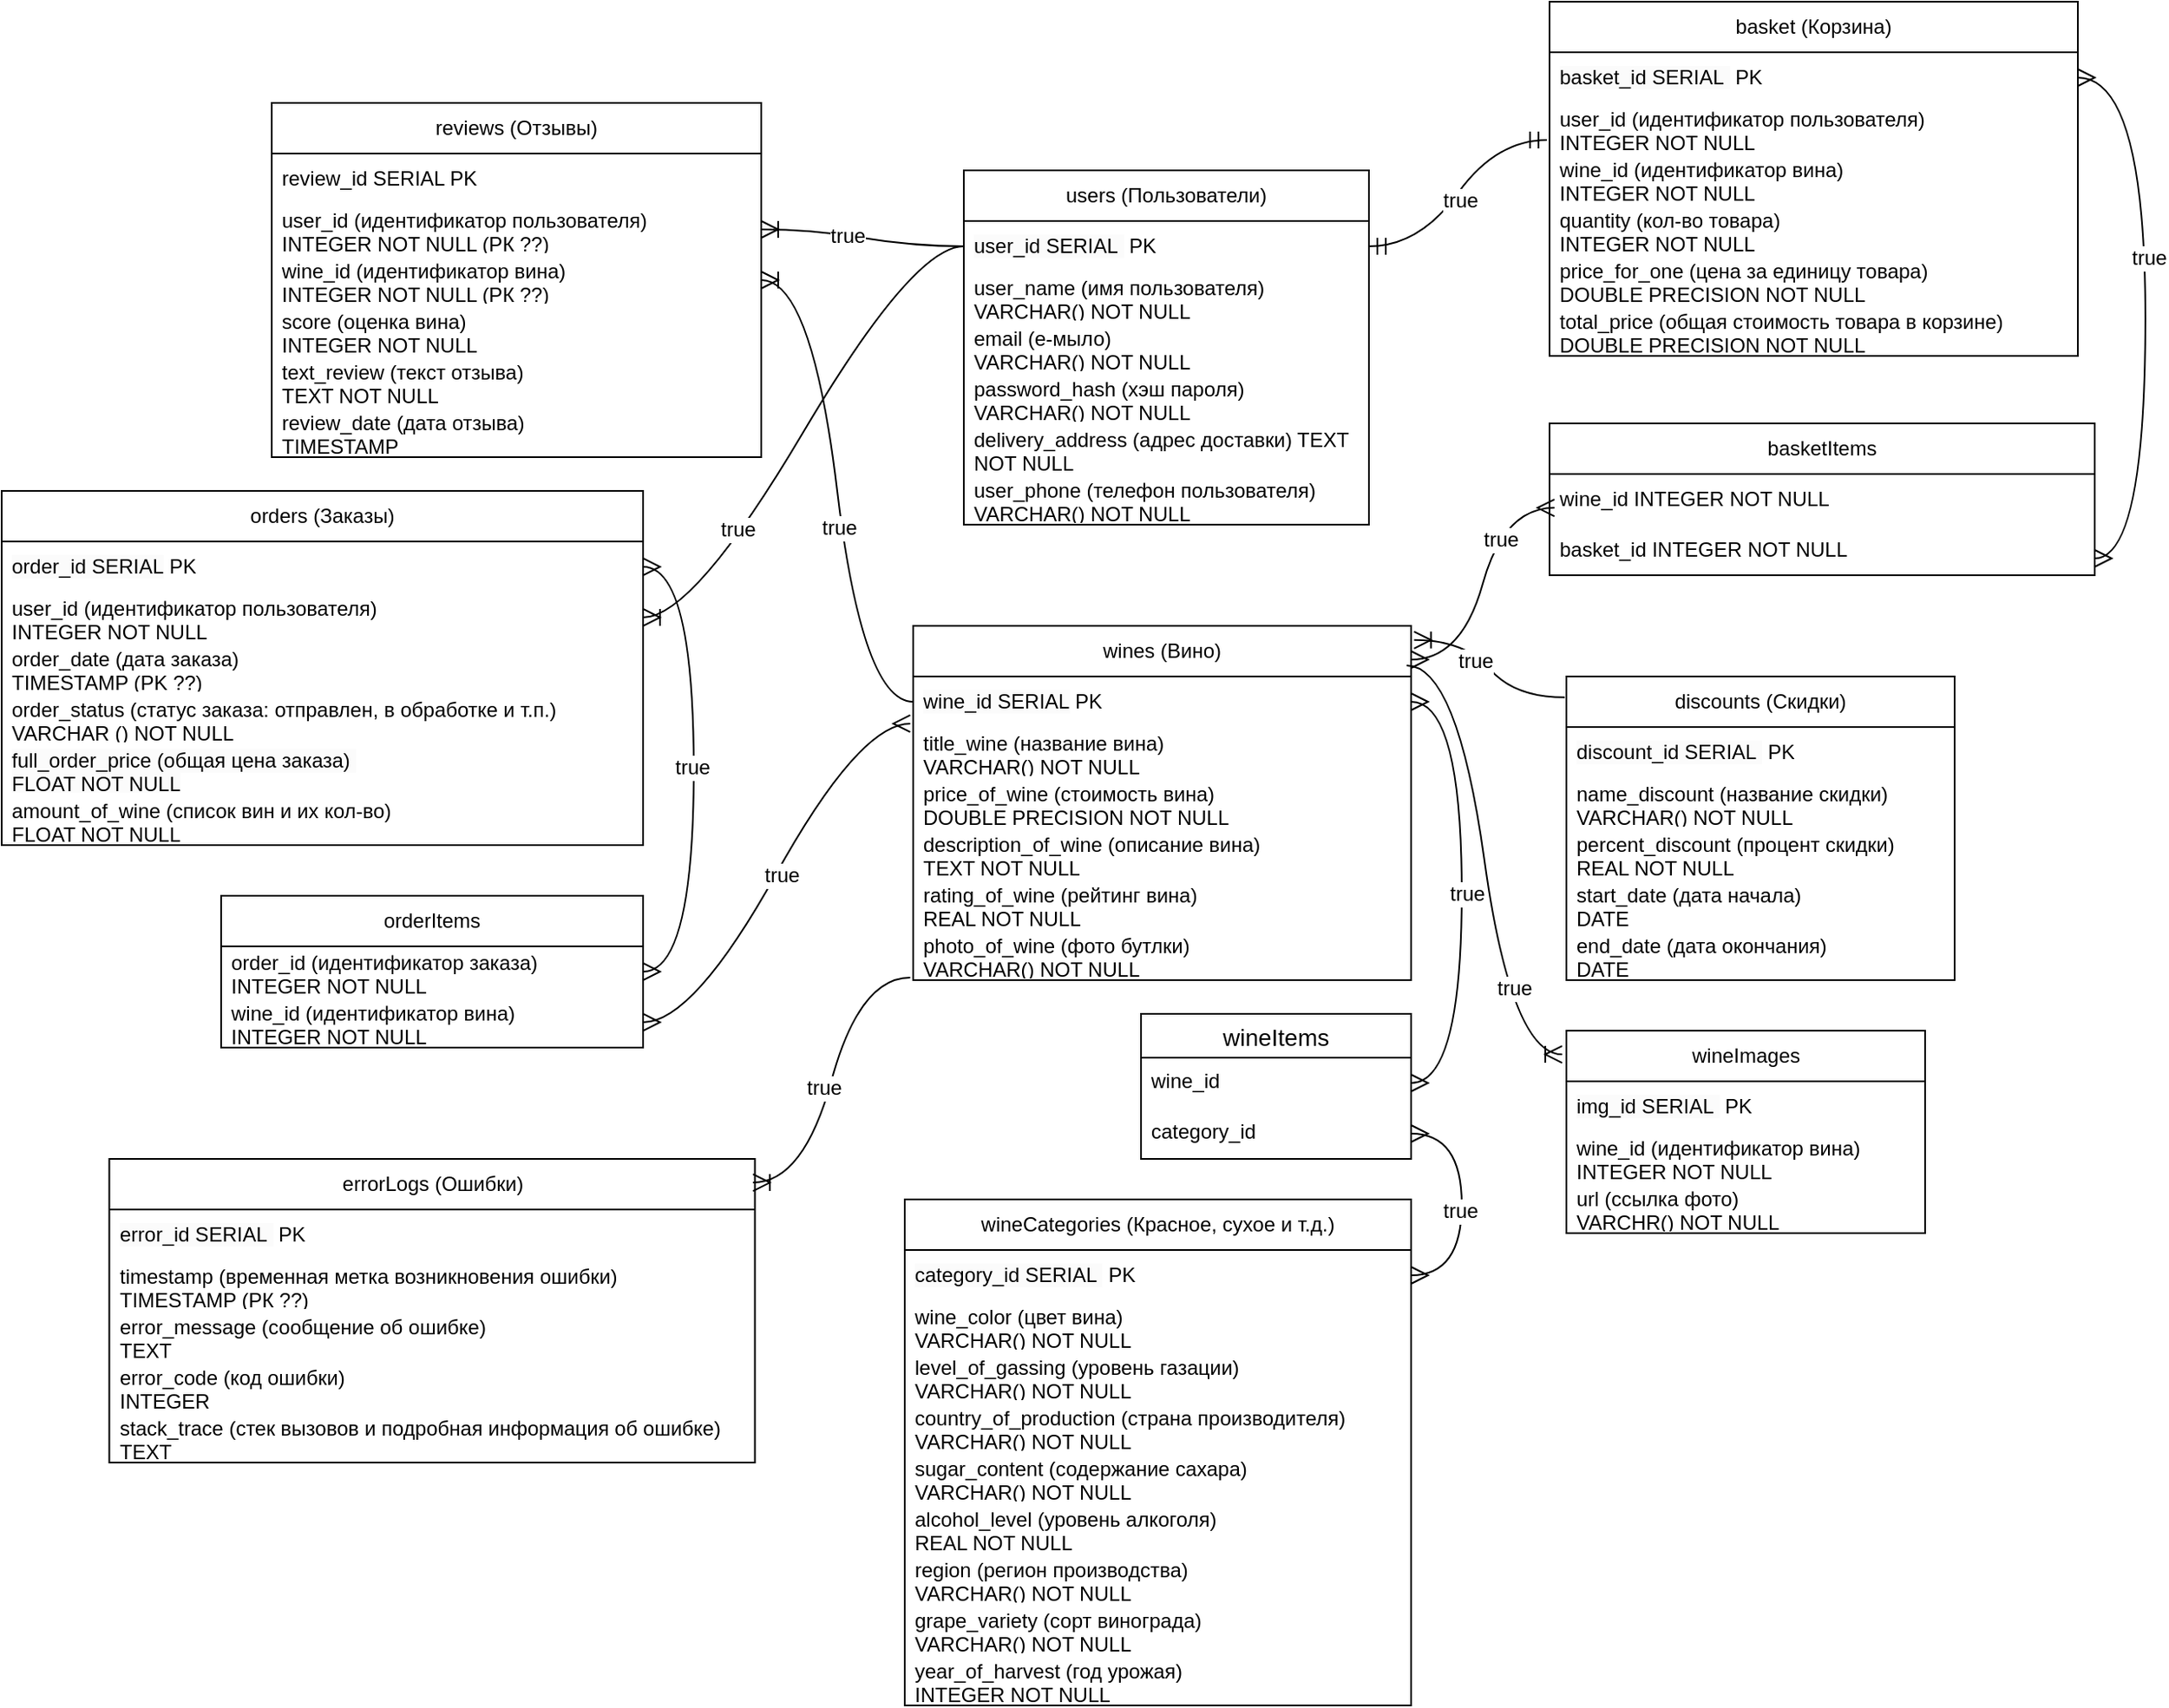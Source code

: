 <mxfile version="24.0.1" type="device">
  <diagram name="Страница — 1" id="lXitKjhbQKxSVNg4Td3a">
    <mxGraphModel dx="1781" dy="1829" grid="1" gridSize="10" guides="1" tooltips="1" connect="1" arrows="1" fold="1" page="1" pageScale="1" pageWidth="827" pageHeight="1169" math="0" shadow="0">
      <root>
        <mxCell id="0" />
        <mxCell id="1" parent="0" />
        <mxCell id="a0niVXII9TF6bNpHhuru-1" value="users (Пользователи)" style="swimlane;fontStyle=0;childLayout=stackLayout;horizontal=1;startSize=30;horizontalStack=0;resizeParent=1;resizeParentMax=0;resizeLast=0;collapsible=1;marginBottom=0;whiteSpace=wrap;html=1;" parent="1" vertex="1">
          <mxGeometry x="470" y="20" width="240" height="210" as="geometry" />
        </mxCell>
        <mxCell id="a0niVXII9TF6bNpHhuru-2" value="&lt;span style=&quot;color: rgb(0, 0, 0); font-family: Helvetica; font-size: 12px; font-style: normal; font-variant-ligatures: normal; font-variant-caps: normal; font-weight: 400; letter-spacing: normal; orphans: 2; text-align: left; text-indent: 0px; text-transform: none; widows: 2; word-spacing: 0px; -webkit-text-stroke-width: 0px; white-space: normal; background-color: rgb(251, 251, 251); text-decoration-thickness: initial; text-decoration-style: initial; text-decoration-color: initial; display: inline !important; float: none;&quot;&gt;user_id SERIAL&amp;nbsp;&lt;/span&gt;&amp;nbsp;PK" style="text;strokeColor=none;fillColor=none;align=left;verticalAlign=middle;spacingLeft=4;spacingRight=4;overflow=hidden;points=[[0,0.5],[1,0.5]];portConstraint=eastwest;rotatable=0;whiteSpace=wrap;html=1;" parent="a0niVXII9TF6bNpHhuru-1" vertex="1">
          <mxGeometry y="30" width="240" height="30" as="geometry" />
        </mxCell>
        <mxCell id="a0niVXII9TF6bNpHhuru-3" value="user_name (имя пользователя)&amp;nbsp; VARCHAR() NOT NULL" style="text;strokeColor=none;fillColor=none;align=left;verticalAlign=middle;spacingLeft=4;spacingRight=4;overflow=hidden;points=[[0,0.5],[1,0.5]];portConstraint=eastwest;rotatable=0;whiteSpace=wrap;html=1;" parent="a0niVXII9TF6bNpHhuru-1" vertex="1">
          <mxGeometry y="60" width="240" height="30" as="geometry" />
        </mxCell>
        <mxCell id="a0niVXII9TF6bNpHhuru-4" value="email (е-мыло)&amp;nbsp; &amp;nbsp; &amp;nbsp; &amp;nbsp; &amp;nbsp; &amp;nbsp; &amp;nbsp; &amp;nbsp; &amp;nbsp; &amp;nbsp; &amp;nbsp; &amp;nbsp; &amp;nbsp; &amp;nbsp; &amp;nbsp; &amp;nbsp; VARCHAR() NOT NULL" style="text;strokeColor=none;fillColor=none;align=left;verticalAlign=middle;spacingLeft=4;spacingRight=4;overflow=hidden;points=[[0,0.5],[1,0.5]];portConstraint=eastwest;rotatable=0;whiteSpace=wrap;html=1;" parent="a0niVXII9TF6bNpHhuru-1" vertex="1">
          <mxGeometry y="90" width="240" height="30" as="geometry" />
        </mxCell>
        <mxCell id="a0niVXII9TF6bNpHhuru-36" value="password_hash (хэш пароля)&amp;nbsp; &amp;nbsp; &amp;nbsp; VARCHAR() NOT NULL" style="text;strokeColor=none;fillColor=none;align=left;verticalAlign=middle;spacingLeft=4;spacingRight=4;overflow=hidden;points=[[0,0.5],[1,0.5]];portConstraint=eastwest;rotatable=0;whiteSpace=wrap;html=1;" parent="a0niVXII9TF6bNpHhuru-1" vertex="1">
          <mxGeometry y="120" width="240" height="30" as="geometry" />
        </mxCell>
        <mxCell id="a0niVXII9TF6bNpHhuru-35" value="delivery_address (адрес доставки) TEXT NOT NULL" style="text;strokeColor=none;fillColor=none;align=left;verticalAlign=middle;spacingLeft=4;spacingRight=4;overflow=hidden;points=[[0,0.5],[1,0.5]];portConstraint=eastwest;rotatable=0;whiteSpace=wrap;html=1;" parent="a0niVXII9TF6bNpHhuru-1" vertex="1">
          <mxGeometry y="150" width="240" height="30" as="geometry" />
        </mxCell>
        <mxCell id="a0niVXII9TF6bNpHhuru-39" value="user_phone (телефон пользователя)&amp;nbsp; VARCHAR() NOT NULL" style="text;strokeColor=none;fillColor=none;align=left;verticalAlign=middle;spacingLeft=4;spacingRight=4;overflow=hidden;points=[[0,0.5],[1,0.5]];portConstraint=eastwest;rotatable=0;whiteSpace=wrap;html=1;" parent="a0niVXII9TF6bNpHhuru-1" vertex="1">
          <mxGeometry y="180" width="240" height="30" as="geometry" />
        </mxCell>
        <mxCell id="a0niVXII9TF6bNpHhuru-5" value="reviews (Отзывы)" style="swimlane;fontStyle=0;childLayout=stackLayout;horizontal=1;startSize=30;horizontalStack=0;resizeParent=1;resizeParentMax=0;resizeLast=0;collapsible=1;marginBottom=0;whiteSpace=wrap;html=1;" parent="1" vertex="1">
          <mxGeometry x="60" y="-20" width="290" height="210" as="geometry" />
        </mxCell>
        <mxCell id="a0niVXII9TF6bNpHhuru-6" value="review_id SERIAL PK" style="text;strokeColor=none;fillColor=none;align=left;verticalAlign=middle;spacingLeft=4;spacingRight=4;overflow=hidden;points=[[0,0.5],[1,0.5]];portConstraint=eastwest;rotatable=0;whiteSpace=wrap;html=1;" parent="a0niVXII9TF6bNpHhuru-5" vertex="1">
          <mxGeometry y="30" width="290" height="30" as="geometry" />
        </mxCell>
        <mxCell id="a0niVXII9TF6bNpHhuru-7" value="user_id (идентификатор пользователя)&lt;div&gt;INTEGER NOT NULL (РК ??)&lt;/div&gt;" style="text;strokeColor=none;fillColor=none;align=left;verticalAlign=middle;spacingLeft=4;spacingRight=4;overflow=hidden;points=[[0,0.5],[1,0.5]];portConstraint=eastwest;rotatable=0;whiteSpace=wrap;html=1;" parent="a0niVXII9TF6bNpHhuru-5" vertex="1">
          <mxGeometry y="60" width="290" height="30" as="geometry" />
        </mxCell>
        <mxCell id="a0niVXII9TF6bNpHhuru-8" value="wine_id (идентификатор вина)&lt;div&gt;INTEGER NOT NULL (РК ??)&lt;/div&gt;" style="text;strokeColor=none;fillColor=none;align=left;verticalAlign=middle;spacingLeft=4;spacingRight=4;overflow=hidden;points=[[0,0.5],[1,0.5]];portConstraint=eastwest;rotatable=0;whiteSpace=wrap;html=1;" parent="a0niVXII9TF6bNpHhuru-5" vertex="1">
          <mxGeometry y="90" width="290" height="30" as="geometry" />
        </mxCell>
        <mxCell id="a0niVXII9TF6bNpHhuru-41" value="score (оценка вина)&amp;nbsp;&lt;div&gt;INTEGER NOT NULL&lt;/div&gt;" style="text;strokeColor=none;fillColor=none;align=left;verticalAlign=middle;spacingLeft=4;spacingRight=4;overflow=hidden;points=[[0,0.5],[1,0.5]];portConstraint=eastwest;rotatable=0;whiteSpace=wrap;html=1;" parent="a0niVXII9TF6bNpHhuru-5" vertex="1">
          <mxGeometry y="120" width="290" height="30" as="geometry" />
        </mxCell>
        <mxCell id="a0niVXII9TF6bNpHhuru-43" value="text_review (текст отзыва)&lt;div&gt;TEXT NOT NULL&lt;/div&gt;" style="text;strokeColor=none;fillColor=none;align=left;verticalAlign=middle;spacingLeft=4;spacingRight=4;overflow=hidden;points=[[0,0.5],[1,0.5]];portConstraint=eastwest;rotatable=0;whiteSpace=wrap;html=1;" parent="a0niVXII9TF6bNpHhuru-5" vertex="1">
          <mxGeometry y="150" width="290" height="30" as="geometry" />
        </mxCell>
        <mxCell id="a0niVXII9TF6bNpHhuru-44" value="review_date (дата отзыва)&lt;div&gt;TIMESTAMP&lt;/div&gt;" style="text;strokeColor=none;fillColor=none;align=left;verticalAlign=middle;spacingLeft=4;spacingRight=4;overflow=hidden;points=[[0,0.5],[1,0.5]];portConstraint=eastwest;rotatable=0;whiteSpace=wrap;html=1;" parent="a0niVXII9TF6bNpHhuru-5" vertex="1">
          <mxGeometry y="180" width="290" height="30" as="geometry" />
        </mxCell>
        <mxCell id="a0niVXII9TF6bNpHhuru-13" value="orders (Заказы)" style="swimlane;fontStyle=0;childLayout=stackLayout;horizontal=1;startSize=30;horizontalStack=0;resizeParent=1;resizeParentMax=0;resizeLast=0;collapsible=1;marginBottom=0;whiteSpace=wrap;html=1;" parent="1" vertex="1">
          <mxGeometry x="-100" y="210" width="380" height="210" as="geometry" />
        </mxCell>
        <mxCell id="a0niVXII9TF6bNpHhuru-14" value="&lt;span style=&quot;color: rgb(0, 0, 0); font-family: Helvetica; font-size: 12px; font-style: normal; font-variant-ligatures: normal; font-variant-caps: normal; font-weight: 400; letter-spacing: normal; orphans: 2; text-align: left; text-indent: 0px; text-transform: none; widows: 2; word-spacing: 0px; -webkit-text-stroke-width: 0px; white-space: normal; background-color: rgb(251, 251, 251); text-decoration-thickness: initial; text-decoration-style: initial; text-decoration-color: initial; display: inline !important; float: none;&quot;&gt;order_id SERIAL&lt;/span&gt;&amp;nbsp;PK" style="text;strokeColor=none;fillColor=none;align=left;verticalAlign=middle;spacingLeft=4;spacingRight=4;overflow=hidden;points=[[0,0.5],[1,0.5]];portConstraint=eastwest;rotatable=0;whiteSpace=wrap;html=1;" parent="a0niVXII9TF6bNpHhuru-13" vertex="1">
          <mxGeometry y="30" width="380" height="30" as="geometry" />
        </mxCell>
        <mxCell id="a0niVXII9TF6bNpHhuru-15" value="user_id (идентификатор пользователя)&lt;div&gt;INTEGER NOT NULL&lt;/div&gt;&lt;div&gt;&lt;br&gt;&lt;/div&gt;" style="text;strokeColor=none;fillColor=none;align=left;verticalAlign=middle;spacingLeft=4;spacingRight=4;overflow=hidden;points=[[0,0.5],[1,0.5]];portConstraint=eastwest;rotatable=0;whiteSpace=wrap;html=1;" parent="a0niVXII9TF6bNpHhuru-13" vertex="1">
          <mxGeometry y="60" width="380" height="30" as="geometry" />
        </mxCell>
        <mxCell id="a0niVXII9TF6bNpHhuru-16" value="order_date (дата заказа)&lt;div&gt;TIMESTAMP (PK ??)&lt;/div&gt;&lt;div&gt;&lt;br&gt;&lt;/div&gt;" style="text;strokeColor=none;fillColor=none;align=left;verticalAlign=middle;spacingLeft=4;spacingRight=4;overflow=hidden;points=[[0,0.5],[1,0.5]];portConstraint=eastwest;rotatable=0;whiteSpace=wrap;html=1;" parent="a0niVXII9TF6bNpHhuru-13" vertex="1">
          <mxGeometry y="90" width="380" height="30" as="geometry" />
        </mxCell>
        <mxCell id="a0niVXII9TF6bNpHhuru-38" value="order_status (статус заказа: отправлен, в обработке и т.п.)&amp;nbsp;&lt;div&gt;VARCHAR () NOT NULL&lt;/div&gt;" style="text;strokeColor=none;fillColor=none;align=left;verticalAlign=middle;spacingLeft=4;spacingRight=4;overflow=hidden;points=[[0,0.5],[1,0.5]];portConstraint=eastwest;rotatable=0;whiteSpace=wrap;html=1;" parent="a0niVXII9TF6bNpHhuru-13" vertex="1">
          <mxGeometry y="120" width="380" height="30" as="geometry" />
        </mxCell>
        <mxCell id="a0niVXII9TF6bNpHhuru-37" value="&lt;span style=&quot;color: rgb(0, 0, 0); font-family: Helvetica; font-size: 12px; font-style: normal; font-variant-ligatures: normal; font-variant-caps: normal; font-weight: 400; letter-spacing: normal; orphans: 2; text-align: left; text-indent: 0px; text-transform: none; widows: 2; word-spacing: 0px; -webkit-text-stroke-width: 0px; background-color: rgb(251, 251, 251); text-decoration-thickness: initial; text-decoration-style: initial; text-decoration-color: initial; float: none; display: inline !important;&quot;&gt;full_order_price (общая цена заказа)&amp;nbsp;&lt;/span&gt;&lt;div&gt;&lt;span style=&quot;color: rgb(0, 0, 0); font-family: Helvetica; font-size: 12px; font-style: normal; font-variant-ligatures: normal; font-variant-caps: normal; font-weight: 400; letter-spacing: normal; orphans: 2; text-align: left; text-indent: 0px; text-transform: none; widows: 2; word-spacing: 0px; -webkit-text-stroke-width: 0px; background-color: rgb(251, 251, 251); text-decoration-thickness: initial; text-decoration-style: initial; text-decoration-color: initial; float: none; display: inline !important;&quot;&gt;FLOAT NOT NULL&lt;/span&gt;&lt;/div&gt;" style="text;strokeColor=none;fillColor=none;align=left;verticalAlign=middle;spacingLeft=4;spacingRight=4;overflow=hidden;points=[[0,0.5],[1,0.5]];portConstraint=eastwest;rotatable=0;whiteSpace=wrap;html=1;" parent="a0niVXII9TF6bNpHhuru-13" vertex="1">
          <mxGeometry y="150" width="380" height="30" as="geometry" />
        </mxCell>
        <mxCell id="a0niVXII9TF6bNpHhuru-40" value="amount_of_wine (список вин и их кол-во)&lt;div&gt;FLOAT NOT NULL&lt;/div&gt;" style="text;strokeColor=none;fillColor=none;align=left;verticalAlign=middle;spacingLeft=4;spacingRight=4;overflow=hidden;points=[[0,0.5],[1,0.5]];portConstraint=eastwest;rotatable=0;whiteSpace=wrap;html=1;" parent="a0niVXII9TF6bNpHhuru-13" vertex="1">
          <mxGeometry y="180" width="380" height="30" as="geometry" />
        </mxCell>
        <mxCell id="a0niVXII9TF6bNpHhuru-17" value="basket (Корзина)" style="swimlane;fontStyle=0;childLayout=stackLayout;horizontal=1;startSize=30;horizontalStack=0;resizeParent=1;resizeParentMax=0;resizeLast=0;collapsible=1;marginBottom=0;whiteSpace=wrap;html=1;" parent="1" vertex="1">
          <mxGeometry x="817" y="-80" width="313" height="210" as="geometry" />
        </mxCell>
        <mxCell id="a0niVXII9TF6bNpHhuru-18" value="&lt;span style=&quot;color: rgb(0, 0, 0); font-family: Helvetica; font-size: 12px; font-style: normal; font-variant-ligatures: normal; font-variant-caps: normal; font-weight: 400; letter-spacing: normal; orphans: 2; text-align: left; text-indent: 0px; text-transform: none; widows: 2; word-spacing: 0px; -webkit-text-stroke-width: 0px; white-space: normal; background-color: rgb(251, 251, 251); text-decoration-thickness: initial; text-decoration-style: initial; text-decoration-color: initial; display: inline !important; float: none;&quot;&gt;basket_id SERIAL&amp;nbsp;&lt;/span&gt;&amp;nbsp;PK" style="text;strokeColor=none;fillColor=none;align=left;verticalAlign=middle;spacingLeft=4;spacingRight=4;overflow=hidden;points=[[0,0.5],[1,0.5]];portConstraint=eastwest;rotatable=0;whiteSpace=wrap;html=1;" parent="a0niVXII9TF6bNpHhuru-17" vertex="1">
          <mxGeometry y="30" width="313" height="30" as="geometry" />
        </mxCell>
        <mxCell id="a0niVXII9TF6bNpHhuru-19" value="user_id (идентификатор пользователя)&amp;nbsp;&lt;div&gt;INTEGER NOT NULL&lt;/div&gt;" style="text;strokeColor=none;fillColor=none;align=left;verticalAlign=middle;spacingLeft=4;spacingRight=4;overflow=hidden;points=[[0,0.5],[1,0.5]];portConstraint=eastwest;rotatable=0;whiteSpace=wrap;html=1;" parent="a0niVXII9TF6bNpHhuru-17" vertex="1">
          <mxGeometry y="60" width="313" height="30" as="geometry" />
        </mxCell>
        <mxCell id="a0niVXII9TF6bNpHhuru-59" value="wine_id (идентификатор вина)&lt;div&gt;INTEGER NOT NULL&lt;/div&gt;" style="text;strokeColor=none;fillColor=none;align=left;verticalAlign=middle;spacingLeft=4;spacingRight=4;overflow=hidden;points=[[0,0.5],[1,0.5]];portConstraint=eastwest;rotatable=0;whiteSpace=wrap;html=1;" parent="a0niVXII9TF6bNpHhuru-17" vertex="1">
          <mxGeometry y="90" width="313" height="30" as="geometry" />
        </mxCell>
        <mxCell id="qlW6Lua_Z220OA5_I48l-5" value="quantity (кол-во товара)&lt;div&gt;INTEGER NOT NULL&lt;/div&gt;" style="text;strokeColor=none;fillColor=none;align=left;verticalAlign=middle;spacingLeft=4;spacingRight=4;overflow=hidden;points=[[0,0.5],[1,0.5]];portConstraint=eastwest;rotatable=0;whiteSpace=wrap;html=1;" vertex="1" parent="a0niVXII9TF6bNpHhuru-17">
          <mxGeometry y="120" width="313" height="30" as="geometry" />
        </mxCell>
        <mxCell id="qlW6Lua_Z220OA5_I48l-6" value="price_for_one (цена за единицу товара)&amp;nbsp;&lt;br&gt;&lt;div&gt;&lt;span style=&quot;background-color: initial;&quot;&gt;DOUBLE PRECISION&lt;/span&gt;&amp;nbsp;NOT NULL&lt;/div&gt;" style="text;strokeColor=none;fillColor=none;align=left;verticalAlign=middle;spacingLeft=4;spacingRight=4;overflow=hidden;points=[[0,0.5],[1,0.5]];portConstraint=eastwest;rotatable=0;whiteSpace=wrap;html=1;" vertex="1" parent="a0niVXII9TF6bNpHhuru-17">
          <mxGeometry y="150" width="313" height="30" as="geometry" />
        </mxCell>
        <mxCell id="qlW6Lua_Z220OA5_I48l-7" value="total_price (общая стоимость товара в корзине)&lt;br&gt;&lt;div&gt;&lt;span style=&quot;background-color: initial;&quot;&gt;DOUBLE PRECISION&lt;/span&gt;&amp;nbsp;NOT NULL&amp;nbsp;&lt;/div&gt;" style="text;strokeColor=none;fillColor=none;align=left;verticalAlign=middle;spacingLeft=4;spacingRight=4;overflow=hidden;points=[[0,0.5],[1,0.5]];portConstraint=eastwest;rotatable=0;whiteSpace=wrap;html=1;" vertex="1" parent="a0niVXII9TF6bNpHhuru-17">
          <mxGeometry y="180" width="313" height="30" as="geometry" />
        </mxCell>
        <mxCell id="a0niVXII9TF6bNpHhuru-21" value="wines (Вино)" style="swimlane;fontStyle=0;childLayout=stackLayout;horizontal=1;startSize=30;horizontalStack=0;resizeParent=1;resizeParentMax=0;resizeLast=0;collapsible=1;marginBottom=0;whiteSpace=wrap;html=1;" parent="1" vertex="1">
          <mxGeometry x="440" y="290" width="295" height="210" as="geometry" />
        </mxCell>
        <mxCell id="a0niVXII9TF6bNpHhuru-22" value="&lt;span style=&quot;color: rgb(0, 0, 0); font-family: Helvetica; font-size: 12px; font-style: normal; font-variant-ligatures: normal; font-variant-caps: normal; font-weight: 400; letter-spacing: normal; orphans: 2; text-align: left; text-indent: 0px; text-transform: none; widows: 2; word-spacing: 0px; -webkit-text-stroke-width: 0px; white-space: normal; background-color: rgb(251, 251, 251); text-decoration-thickness: initial; text-decoration-style: initial; text-decoration-color: initial; display: inline !important; float: none;&quot;&gt;wine_id SERIAL&lt;/span&gt;&amp;nbsp;PK" style="text;strokeColor=none;fillColor=none;align=left;verticalAlign=middle;spacingLeft=4;spacingRight=4;overflow=hidden;points=[[0,0.5],[1,0.5]];portConstraint=eastwest;rotatable=0;whiteSpace=wrap;html=1;" parent="a0niVXII9TF6bNpHhuru-21" vertex="1">
          <mxGeometry y="30" width="295" height="30" as="geometry" />
        </mxCell>
        <mxCell id="a0niVXII9TF6bNpHhuru-23" value="title_wine (название вина)&amp;nbsp;&lt;div&gt;VARCHAR() NOT NULL&lt;/div&gt;" style="text;strokeColor=none;fillColor=none;align=left;verticalAlign=middle;spacingLeft=4;spacingRight=4;overflow=hidden;points=[[0,0.5],[1,0.5]];portConstraint=eastwest;rotatable=0;whiteSpace=wrap;html=1;" parent="a0niVXII9TF6bNpHhuru-21" vertex="1">
          <mxGeometry y="60" width="295" height="30" as="geometry" />
        </mxCell>
        <mxCell id="a0niVXII9TF6bNpHhuru-32" value="price_of_wine (стоимость вина)&lt;br&gt;&lt;div&gt;DOUBLE PRECISION NOT NULL&lt;/div&gt;" style="text;strokeColor=none;fillColor=none;align=left;verticalAlign=middle;spacingLeft=4;spacingRight=4;overflow=hidden;points=[[0,0.5],[1,0.5]];portConstraint=eastwest;rotatable=0;whiteSpace=wrap;html=1;" parent="a0niVXII9TF6bNpHhuru-21" vertex="1">
          <mxGeometry y="90" width="295" height="30" as="geometry" />
        </mxCell>
        <mxCell id="a0niVXII9TF6bNpHhuru-31" value="description_of_wine (описание вина)&amp;nbsp;&lt;div&gt;TEXT NOT NULL&lt;/div&gt;" style="text;strokeColor=none;fillColor=none;align=left;verticalAlign=middle;spacingLeft=4;spacingRight=4;overflow=hidden;points=[[0,0.5],[1,0.5]];portConstraint=eastwest;rotatable=0;whiteSpace=wrap;html=1;" parent="a0niVXII9TF6bNpHhuru-21" vertex="1">
          <mxGeometry y="120" width="295" height="30" as="geometry" />
        </mxCell>
        <mxCell id="a0niVXII9TF6bNpHhuru-29" value="rating_of_wine (рейтинг вина)&lt;div&gt;REAL NOT NULL&amp;nbsp;&lt;/div&gt;" style="text;strokeColor=none;fillColor=none;align=left;verticalAlign=middle;spacingLeft=4;spacingRight=4;overflow=hidden;points=[[0,0.5],[1,0.5]];portConstraint=eastwest;rotatable=0;whiteSpace=wrap;html=1;" parent="a0niVXII9TF6bNpHhuru-21" vertex="1">
          <mxGeometry y="150" width="295" height="30" as="geometry" />
        </mxCell>
        <mxCell id="a0niVXII9TF6bNpHhuru-33" value="photo_of_wine (фото бутлки)&amp;nbsp;&lt;div&gt;VARCHAR() NOT NULL&lt;/div&gt;" style="text;strokeColor=none;fillColor=none;align=left;verticalAlign=middle;spacingLeft=4;spacingRight=4;overflow=hidden;points=[[0,0.5],[1,0.5]];portConstraint=eastwest;rotatable=0;whiteSpace=wrap;html=1;" parent="a0niVXII9TF6bNpHhuru-21" vertex="1">
          <mxGeometry y="180" width="295" height="30" as="geometry" />
        </mxCell>
        <mxCell id="a0niVXII9TF6bNpHhuru-52" value="orderItems" style="swimlane;fontStyle=0;childLayout=stackLayout;horizontal=1;startSize=30;horizontalStack=0;resizeParent=1;resizeParentMax=0;resizeLast=0;collapsible=1;marginBottom=0;whiteSpace=wrap;html=1;" parent="1" vertex="1">
          <mxGeometry x="30" y="450" width="250" height="90" as="geometry" />
        </mxCell>
        <mxCell id="a0niVXII9TF6bNpHhuru-53" value="order_id (идентификатор заказа)&amp;nbsp;&lt;div&gt;INTEGER NOT NULL&lt;/div&gt;" style="text;strokeColor=none;fillColor=none;align=left;verticalAlign=middle;spacingLeft=4;spacingRight=4;overflow=hidden;points=[[0,0.5],[1,0.5]];portConstraint=eastwest;rotatable=0;whiteSpace=wrap;html=1;" parent="a0niVXII9TF6bNpHhuru-52" vertex="1">
          <mxGeometry y="30" width="250" height="30" as="geometry" />
        </mxCell>
        <mxCell id="a0niVXII9TF6bNpHhuru-54" value="wine_id (идентификатор вина)&amp;nbsp;&lt;div&gt;INTEGER NOT NULL&lt;/div&gt;" style="text;strokeColor=none;fillColor=none;align=left;verticalAlign=middle;spacingLeft=4;spacingRight=4;overflow=hidden;points=[[0,0.5],[1,0.5]];portConstraint=eastwest;rotatable=0;whiteSpace=wrap;html=1;" parent="a0niVXII9TF6bNpHhuru-52" vertex="1">
          <mxGeometry y="60" width="250" height="30" as="geometry" />
        </mxCell>
        <mxCell id="a0niVXII9TF6bNpHhuru-56" value="basketItems" style="swimlane;fontStyle=0;childLayout=stackLayout;horizontal=1;startSize=30;horizontalStack=0;resizeParent=1;resizeParentMax=0;resizeLast=0;collapsible=1;marginBottom=0;whiteSpace=wrap;html=1;" parent="1" vertex="1">
          <mxGeometry x="817" y="170" width="323" height="90" as="geometry" />
        </mxCell>
        <mxCell id="a0niVXII9TF6bNpHhuru-57" value="wine_id INTEGER NOT NULL" style="text;strokeColor=none;fillColor=none;align=left;verticalAlign=middle;spacingLeft=4;spacingRight=4;overflow=hidden;points=[[0,0.5],[1,0.5]];portConstraint=eastwest;rotatable=0;whiteSpace=wrap;html=1;" parent="a0niVXII9TF6bNpHhuru-56" vertex="1">
          <mxGeometry y="30" width="323" height="30" as="geometry" />
        </mxCell>
        <mxCell id="a0niVXII9TF6bNpHhuru-58" value="basket_id INTEGER NOT NULL" style="text;strokeColor=none;fillColor=none;align=left;verticalAlign=middle;spacingLeft=4;spacingRight=4;overflow=hidden;points=[[0,0.5],[1,0.5]];portConstraint=eastwest;rotatable=0;whiteSpace=wrap;html=1;" parent="a0niVXII9TF6bNpHhuru-56" vertex="1">
          <mxGeometry y="60" width="323" height="30" as="geometry" />
        </mxCell>
        <mxCell id="a0niVXII9TF6bNpHhuru-62" value="wineImages" style="swimlane;fontStyle=0;childLayout=stackLayout;horizontal=1;startSize=30;horizontalStack=0;resizeParent=1;resizeParentMax=0;resizeLast=0;collapsible=1;marginBottom=0;whiteSpace=wrap;html=1;" parent="1" vertex="1">
          <mxGeometry x="827" y="530" width="212.5" height="120" as="geometry" />
        </mxCell>
        <mxCell id="a0niVXII9TF6bNpHhuru-63" value="&lt;span style=&quot;color: rgb(0, 0, 0); font-family: Helvetica; font-size: 12px; font-style: normal; font-variant-ligatures: normal; font-variant-caps: normal; font-weight: 400; letter-spacing: normal; orphans: 2; text-align: left; text-indent: 0px; text-transform: none; widows: 2; word-spacing: 0px; -webkit-text-stroke-width: 0px; white-space: normal; background-color: rgb(251, 251, 251); text-decoration-thickness: initial; text-decoration-style: initial; text-decoration-color: initial; display: inline !important; float: none;&quot;&gt;img_id SERIAL&amp;nbsp;&lt;/span&gt;&amp;nbsp;PK" style="text;strokeColor=none;fillColor=none;align=left;verticalAlign=middle;spacingLeft=4;spacingRight=4;overflow=hidden;points=[[0,0.5],[1,0.5]];portConstraint=eastwest;rotatable=0;whiteSpace=wrap;html=1;" parent="a0niVXII9TF6bNpHhuru-62" vertex="1">
          <mxGeometry y="30" width="212.5" height="30" as="geometry" />
        </mxCell>
        <mxCell id="a0niVXII9TF6bNpHhuru-78" value="wine_id (идентификатор вина)&amp;nbsp;&lt;div&gt;INTEGER NOT NULL&lt;/div&gt;" style="text;strokeColor=none;fillColor=none;align=left;verticalAlign=middle;spacingLeft=4;spacingRight=4;overflow=hidden;points=[[0,0.5],[1,0.5]];portConstraint=eastwest;rotatable=0;whiteSpace=wrap;html=1;" parent="a0niVXII9TF6bNpHhuru-62" vertex="1">
          <mxGeometry y="60" width="212.5" height="30" as="geometry" />
        </mxCell>
        <mxCell id="a0niVXII9TF6bNpHhuru-64" value="url (ссылка фото)&amp;nbsp;&lt;div&gt;VARCHR() NOT NULL&lt;/div&gt;" style="text;strokeColor=none;fillColor=none;align=left;verticalAlign=middle;spacingLeft=4;spacingRight=4;overflow=hidden;points=[[0,0.5],[1,0.5]];portConstraint=eastwest;rotatable=0;whiteSpace=wrap;html=1;" parent="a0niVXII9TF6bNpHhuru-62" vertex="1">
          <mxGeometry y="90" width="212.5" height="30" as="geometry" />
        </mxCell>
        <mxCell id="a0niVXII9TF6bNpHhuru-66" value="wineCategories (Красное, сухое и т.д.)" style="swimlane;fontStyle=0;childLayout=stackLayout;horizontal=1;startSize=30;horizontalStack=0;resizeParent=1;resizeParentMax=0;resizeLast=0;collapsible=1;marginBottom=0;whiteSpace=wrap;html=1;" parent="1" vertex="1">
          <mxGeometry x="435" y="630" width="300" height="300" as="geometry" />
        </mxCell>
        <mxCell id="a0niVXII9TF6bNpHhuru-67" value="&lt;span style=&quot;color: rgb(0, 0, 0); font-family: Helvetica; font-size: 12px; font-style: normal; font-variant-ligatures: normal; font-variant-caps: normal; font-weight: 400; letter-spacing: normal; orphans: 2; text-align: left; text-indent: 0px; text-transform: none; widows: 2; word-spacing: 0px; -webkit-text-stroke-width: 0px; white-space: normal; background-color: rgb(251, 251, 251); text-decoration-thickness: initial; text-decoration-style: initial; text-decoration-color: initial; display: inline !important; float: none;&quot;&gt;category_id SERIAL&amp;nbsp;&lt;/span&gt;&amp;nbsp;PK" style="text;strokeColor=none;fillColor=none;align=left;verticalAlign=middle;spacingLeft=4;spacingRight=4;overflow=hidden;points=[[0,0.5],[1,0.5]];portConstraint=eastwest;rotatable=0;whiteSpace=wrap;html=1;" parent="a0niVXII9TF6bNpHhuru-66" vertex="1">
          <mxGeometry y="30" width="300" height="30" as="geometry" />
        </mxCell>
        <mxCell id="a0niVXII9TF6bNpHhuru-68" value="wine_color (цвет вина)&lt;div&gt;VARCHAR() NOT NULL&lt;/div&gt;" style="text;strokeColor=none;fillColor=none;align=left;verticalAlign=middle;spacingLeft=4;spacingRight=4;overflow=hidden;points=[[0,0.5],[1,0.5]];portConstraint=eastwest;rotatable=0;whiteSpace=wrap;html=1;" parent="a0niVXII9TF6bNpHhuru-66" vertex="1">
          <mxGeometry y="60" width="300" height="30" as="geometry" />
        </mxCell>
        <mxCell id="qlW6Lua_Z220OA5_I48l-31" value="level_of_gassing&amp;nbsp;(уровень газации)&lt;div&gt;VARCHAR() NOT NULL&lt;/div&gt;" style="text;strokeColor=none;fillColor=none;align=left;verticalAlign=middle;spacingLeft=4;spacingRight=4;overflow=hidden;points=[[0,0.5],[1,0.5]];portConstraint=eastwest;rotatable=0;whiteSpace=wrap;html=1;" vertex="1" parent="a0niVXII9TF6bNpHhuru-66">
          <mxGeometry y="90" width="300" height="30" as="geometry" />
        </mxCell>
        <mxCell id="qlW6Lua_Z220OA5_I48l-33" value="country_of_production (страна производителя)&lt;div&gt;VARCHAR() NOT NULL&lt;/div&gt;" style="text;strokeColor=none;fillColor=none;align=left;verticalAlign=middle;spacingLeft=4;spacingRight=4;overflow=hidden;points=[[0,0.5],[1,0.5]];portConstraint=eastwest;rotatable=0;whiteSpace=wrap;html=1;" vertex="1" parent="a0niVXII9TF6bNpHhuru-66">
          <mxGeometry y="120" width="300" height="30" as="geometry" />
        </mxCell>
        <mxCell id="qlW6Lua_Z220OA5_I48l-35" value="sugar_content (содержание сахара)&lt;div&gt;VARCHAR() NOT NULL&lt;/div&gt;" style="text;strokeColor=none;fillColor=none;align=left;verticalAlign=middle;spacingLeft=4;spacingRight=4;overflow=hidden;points=[[0,0.5],[1,0.5]];portConstraint=eastwest;rotatable=0;whiteSpace=wrap;html=1;" vertex="1" parent="a0niVXII9TF6bNpHhuru-66">
          <mxGeometry y="150" width="300" height="30" as="geometry" />
        </mxCell>
        <mxCell id="qlW6Lua_Z220OA5_I48l-36" value="alcohol_level (уровень алкоголя)&lt;div&gt;REAL NOT NULL&lt;/div&gt;" style="text;strokeColor=none;fillColor=none;align=left;verticalAlign=middle;spacingLeft=4;spacingRight=4;overflow=hidden;points=[[0,0.5],[1,0.5]];portConstraint=eastwest;rotatable=0;whiteSpace=wrap;html=1;" vertex="1" parent="a0niVXII9TF6bNpHhuru-66">
          <mxGeometry y="180" width="300" height="30" as="geometry" />
        </mxCell>
        <mxCell id="qlW6Lua_Z220OA5_I48l-37" value="region (регион производства)&lt;div&gt;VARCHAR() NOT NULL&lt;/div&gt;" style="text;strokeColor=none;fillColor=none;align=left;verticalAlign=middle;spacingLeft=4;spacingRight=4;overflow=hidden;points=[[0,0.5],[1,0.5]];portConstraint=eastwest;rotatable=0;whiteSpace=wrap;html=1;" vertex="1" parent="a0niVXII9TF6bNpHhuru-66">
          <mxGeometry y="210" width="300" height="30" as="geometry" />
        </mxCell>
        <mxCell id="qlW6Lua_Z220OA5_I48l-38" value="grape_variety (сорт винограда)&lt;div&gt;VARCHAR() NOT NULL&lt;/div&gt;" style="text;strokeColor=none;fillColor=none;align=left;verticalAlign=middle;spacingLeft=4;spacingRight=4;overflow=hidden;points=[[0,0.5],[1,0.5]];portConstraint=eastwest;rotatable=0;whiteSpace=wrap;html=1;" vertex="1" parent="a0niVXII9TF6bNpHhuru-66">
          <mxGeometry y="240" width="300" height="30" as="geometry" />
        </mxCell>
        <mxCell id="qlW6Lua_Z220OA5_I48l-39" value="year_of_harvest (год урожая)&amp;nbsp;&lt;div&gt;INTEGER NOT NULL&lt;/div&gt;" style="text;strokeColor=none;fillColor=none;align=left;verticalAlign=middle;spacingLeft=4;spacingRight=4;overflow=hidden;points=[[0,0.5],[1,0.5]];portConstraint=eastwest;rotatable=0;whiteSpace=wrap;html=1;" vertex="1" parent="a0niVXII9TF6bNpHhuru-66">
          <mxGeometry y="270" width="300" height="30" as="geometry" />
        </mxCell>
        <mxCell id="a0niVXII9TF6bNpHhuru-70" value="errorLogs (Ошибки)" style="swimlane;fontStyle=0;childLayout=stackLayout;horizontal=1;startSize=30;horizontalStack=0;resizeParent=1;resizeParentMax=0;resizeLast=0;collapsible=1;marginBottom=0;whiteSpace=wrap;html=1;" parent="1" vertex="1">
          <mxGeometry x="-36.25" y="606" width="382.5" height="180" as="geometry" />
        </mxCell>
        <mxCell id="a0niVXII9TF6bNpHhuru-71" value="&lt;span style=&quot;color: rgb(0, 0, 0); font-family: Helvetica; font-size: 12px; font-style: normal; font-variant-ligatures: normal; font-variant-caps: normal; font-weight: 400; letter-spacing: normal; orphans: 2; text-align: left; text-indent: 0px; text-transform: none; widows: 2; word-spacing: 0px; -webkit-text-stroke-width: 0px; white-space: normal; background-color: rgb(251, 251, 251); text-decoration-thickness: initial; text-decoration-style: initial; text-decoration-color: initial; display: inline !important; float: none;&quot;&gt;error_id SERIAL&amp;nbsp;&lt;/span&gt;&amp;nbsp;PK" style="text;strokeColor=none;fillColor=none;align=left;verticalAlign=middle;spacingLeft=4;spacingRight=4;overflow=hidden;points=[[0,0.5],[1,0.5]];portConstraint=eastwest;rotatable=0;whiteSpace=wrap;html=1;" parent="a0niVXII9TF6bNpHhuru-70" vertex="1">
          <mxGeometry y="30" width="382.5" height="30" as="geometry" />
        </mxCell>
        <mxCell id="a0niVXII9TF6bNpHhuru-72" value="timestamp (временная метка возникновения ошибки)&amp;nbsp;&lt;div&gt;TIMESTAMP (РК ??)&lt;/div&gt;" style="text;strokeColor=none;fillColor=none;align=left;verticalAlign=middle;spacingLeft=4;spacingRight=4;overflow=hidden;points=[[0,0.5],[1,0.5]];portConstraint=eastwest;rotatable=0;whiteSpace=wrap;html=1;" parent="a0niVXII9TF6bNpHhuru-70" vertex="1">
          <mxGeometry y="60" width="382.5" height="30" as="geometry" />
        </mxCell>
        <mxCell id="a0niVXII9TF6bNpHhuru-79" value="error_message (сообщение об ошибке)&amp;nbsp;&lt;div&gt;TEXT&amp;nbsp;&lt;/div&gt;" style="text;strokeColor=none;fillColor=none;align=left;verticalAlign=middle;spacingLeft=4;spacingRight=4;overflow=hidden;points=[[0,0.5],[1,0.5]];portConstraint=eastwest;rotatable=0;whiteSpace=wrap;html=1;" parent="a0niVXII9TF6bNpHhuru-70" vertex="1">
          <mxGeometry y="90" width="382.5" height="30" as="geometry" />
        </mxCell>
        <mxCell id="a0niVXII9TF6bNpHhuru-73" value="error_code (код ошибки)&amp;nbsp;&lt;div&gt;INTEGER&amp;nbsp;&lt;/div&gt;" style="text;strokeColor=none;fillColor=none;align=left;verticalAlign=middle;spacingLeft=4;spacingRight=4;overflow=hidden;points=[[0,0.5],[1,0.5]];portConstraint=eastwest;rotatable=0;whiteSpace=wrap;html=1;" parent="a0niVXII9TF6bNpHhuru-70" vertex="1">
          <mxGeometry y="120" width="382.5" height="30" as="geometry" />
        </mxCell>
        <mxCell id="a0niVXII9TF6bNpHhuru-80" value="stack_trace (стек вызовов и подробная информация об ошибке)&amp;nbsp;&lt;div&gt;TEXT&lt;/div&gt;" style="text;strokeColor=none;fillColor=none;align=left;verticalAlign=middle;spacingLeft=4;spacingRight=4;overflow=hidden;points=[[0,0.5],[1,0.5]];portConstraint=eastwest;rotatable=0;whiteSpace=wrap;html=1;" parent="a0niVXII9TF6bNpHhuru-70" vertex="1">
          <mxGeometry y="150" width="382.5" height="30" as="geometry" />
        </mxCell>
        <mxCell id="a0niVXII9TF6bNpHhuru-74" value="discounts (Скидки)" style="swimlane;fontStyle=0;childLayout=stackLayout;horizontal=1;startSize=30;horizontalStack=0;resizeParent=1;resizeParentMax=0;resizeLast=0;collapsible=1;marginBottom=0;whiteSpace=wrap;html=1;" parent="1" vertex="1">
          <mxGeometry x="827" y="320" width="230" height="180" as="geometry" />
        </mxCell>
        <mxCell id="a0niVXII9TF6bNpHhuru-75" value="&lt;span style=&quot;color: rgb(0, 0, 0); font-family: Helvetica; font-size: 12px; font-style: normal; font-variant-ligatures: normal; font-variant-caps: normal; font-weight: 400; letter-spacing: normal; orphans: 2; text-align: left; text-indent: 0px; text-transform: none; widows: 2; word-spacing: 0px; -webkit-text-stroke-width: 0px; white-space: normal; background-color: rgb(251, 251, 251); text-decoration-thickness: initial; text-decoration-style: initial; text-decoration-color: initial; display: inline !important; float: none;&quot;&gt;discount_id SERIAL&amp;nbsp;&lt;/span&gt;&amp;nbsp;PK" style="text;strokeColor=none;fillColor=none;align=left;verticalAlign=middle;spacingLeft=4;spacingRight=4;overflow=hidden;points=[[0,0.5],[1,0.5]];portConstraint=eastwest;rotatable=0;whiteSpace=wrap;html=1;" parent="a0niVXII9TF6bNpHhuru-74" vertex="1">
          <mxGeometry y="30" width="230" height="30" as="geometry" />
        </mxCell>
        <mxCell id="a0niVXII9TF6bNpHhuru-76" value="name_discount (название скидки)&lt;div&gt;&lt;span style=&quot;background-color: initial;&quot;&gt;VARCHAR() NOT NULL&lt;/span&gt;&lt;/div&gt;" style="text;strokeColor=none;fillColor=none;align=left;verticalAlign=middle;spacingLeft=4;spacingRight=4;overflow=hidden;points=[[0,0.5],[1,0.5]];portConstraint=eastwest;rotatable=0;whiteSpace=wrap;html=1;" parent="a0niVXII9TF6bNpHhuru-74" vertex="1">
          <mxGeometry y="60" width="230" height="30" as="geometry" />
        </mxCell>
        <mxCell id="a0niVXII9TF6bNpHhuru-77" value="percent_discount (процент скидки)&lt;div&gt;REAL NOT NULL&lt;/div&gt;" style="text;strokeColor=none;fillColor=none;align=left;verticalAlign=middle;spacingLeft=4;spacingRight=4;overflow=hidden;points=[[0,0.5],[1,0.5]];portConstraint=eastwest;rotatable=0;whiteSpace=wrap;html=1;" parent="a0niVXII9TF6bNpHhuru-74" vertex="1">
          <mxGeometry y="90" width="230" height="30" as="geometry" />
        </mxCell>
        <mxCell id="a0niVXII9TF6bNpHhuru-81" value="start_date (дата начала)&lt;div&gt;DATE&lt;/div&gt;" style="text;strokeColor=none;fillColor=none;align=left;verticalAlign=middle;spacingLeft=4;spacingRight=4;overflow=hidden;points=[[0,0.5],[1,0.5]];portConstraint=eastwest;rotatable=0;whiteSpace=wrap;html=1;" parent="a0niVXII9TF6bNpHhuru-74" vertex="1">
          <mxGeometry y="120" width="230" height="30" as="geometry" />
        </mxCell>
        <mxCell id="a0niVXII9TF6bNpHhuru-82" value="end_date (дата окончания)&amp;nbsp;&lt;div&gt;DATE&amp;nbsp;&lt;/div&gt;" style="text;strokeColor=none;fillColor=none;align=left;verticalAlign=middle;spacingLeft=4;spacingRight=4;overflow=hidden;points=[[0,0.5],[1,0.5]];portConstraint=eastwest;rotatable=0;whiteSpace=wrap;html=1;" parent="a0niVXII9TF6bNpHhuru-74" vertex="1">
          <mxGeometry y="150" width="230" height="30" as="geometry" />
        </mxCell>
        <mxCell id="qlW6Lua_Z220OA5_I48l-10" value="" style="edgeStyle=entityRelationEdgeStyle;fontSize=12;html=1;endArrow=ERoneToMany;rounded=0;startSize=8;endSize=8;curved=1;exitX=0;exitY=0.5;exitDx=0;exitDy=0;" edge="1" parent="1" source="a0niVXII9TF6bNpHhuru-2" target="a0niVXII9TF6bNpHhuru-7">
          <mxGeometry width="100" height="100" relative="1" as="geometry">
            <mxPoint x="420" y="200" as="sourcePoint" />
            <mxPoint x="390" y="90" as="targetPoint" />
          </mxGeometry>
        </mxCell>
        <mxCell id="qlW6Lua_Z220OA5_I48l-28" value="true" style="edgeLabel;html=1;align=center;verticalAlign=middle;resizable=0;points=[];fontSize=12;" vertex="1" connectable="0" parent="qlW6Lua_Z220OA5_I48l-10">
          <mxGeometry x="0.161" relative="1" as="geometry">
            <mxPoint as="offset" />
          </mxGeometry>
        </mxCell>
        <mxCell id="qlW6Lua_Z220OA5_I48l-11" value="" style="edgeStyle=entityRelationEdgeStyle;fontSize=12;html=1;endArrow=ERoneToMany;rounded=0;startSize=8;endSize=8;curved=1;exitX=0;exitY=0.5;exitDx=0;exitDy=0;" edge="1" parent="1" source="a0niVXII9TF6bNpHhuru-2" target="a0niVXII9TF6bNpHhuru-15">
          <mxGeometry width="100" height="100" relative="1" as="geometry">
            <mxPoint x="443.74" y="115.09" as="sourcePoint" />
            <mxPoint x="420" y="240" as="targetPoint" />
          </mxGeometry>
        </mxCell>
        <mxCell id="qlW6Lua_Z220OA5_I48l-29" value="true" style="edgeLabel;html=1;align=center;verticalAlign=middle;resizable=0;points=[];fontSize=12;" vertex="1" connectable="0" parent="qlW6Lua_Z220OA5_I48l-11">
          <mxGeometry x="0.444" y="-5" relative="1" as="geometry">
            <mxPoint x="1" as="offset" />
          </mxGeometry>
        </mxCell>
        <mxCell id="qlW6Lua_Z220OA5_I48l-13" value="" style="edgeStyle=entityRelationEdgeStyle;fontSize=12;html=1;endArrow=ERoneToMany;rounded=0;startSize=8;endSize=8;curved=1;exitX=0;exitY=0.5;exitDx=0;exitDy=0;entryX=1;entryY=0.5;entryDx=0;entryDy=0;" edge="1" parent="1" source="a0niVXII9TF6bNpHhuru-22" target="a0niVXII9TF6bNpHhuru-8">
          <mxGeometry width="100" height="100" relative="1" as="geometry">
            <mxPoint x="482" y="44" as="sourcePoint" />
            <mxPoint x="370" y="290" as="targetPoint" />
          </mxGeometry>
        </mxCell>
        <mxCell id="qlW6Lua_Z220OA5_I48l-30" value="true" style="edgeLabel;html=1;align=center;verticalAlign=middle;resizable=0;points=[];fontSize=12;" vertex="1" connectable="0" parent="qlW6Lua_Z220OA5_I48l-13">
          <mxGeometry x="-0.133" y="2" relative="1" as="geometry">
            <mxPoint y="1" as="offset" />
          </mxGeometry>
        </mxCell>
        <mxCell id="qlW6Lua_Z220OA5_I48l-17" value="" style="edgeStyle=entityRelationEdgeStyle;fontSize=12;html=1;endArrow=ERoneToMany;rounded=0;startSize=8;endSize=8;curved=1;entryX=-0.012;entryY=0.117;entryDx=0;entryDy=0;entryPerimeter=0;exitX=0.991;exitY=0.112;exitDx=0;exitDy=0;exitPerimeter=0;" edge="1" parent="1" source="a0niVXII9TF6bNpHhuru-21" target="a0niVXII9TF6bNpHhuru-62">
          <mxGeometry width="100" height="100" relative="1" as="geometry">
            <mxPoint x="740" y="305" as="sourcePoint" />
            <mxPoint x="390" y="310" as="targetPoint" />
          </mxGeometry>
        </mxCell>
        <mxCell id="qlW6Lua_Z220OA5_I48l-69" value="true" style="edgeLabel;html=1;align=center;verticalAlign=middle;resizable=0;points=[];fontSize=12;" vertex="1" connectable="0" parent="qlW6Lua_Z220OA5_I48l-17">
          <mxGeometry x="0.53" y="7" relative="1" as="geometry">
            <mxPoint as="offset" />
          </mxGeometry>
        </mxCell>
        <mxCell id="qlW6Lua_Z220OA5_I48l-18" value="" style="edgeStyle=entityRelationEdgeStyle;fontSize=12;html=1;endArrow=ERoneToMany;rounded=0;startSize=8;endSize=8;curved=1;exitX=-0.006;exitY=0.95;exitDx=0;exitDy=0;exitPerimeter=0;entryX=0.997;entryY=0.078;entryDx=0;entryDy=0;entryPerimeter=0;" edge="1" parent="1" source="a0niVXII9TF6bNpHhuru-33" target="a0niVXII9TF6bNpHhuru-70">
          <mxGeometry width="100" height="100" relative="1" as="geometry">
            <mxPoint x="512" y="74" as="sourcePoint" />
            <mxPoint x="400" y="320" as="targetPoint" />
          </mxGeometry>
        </mxCell>
        <mxCell id="qlW6Lua_Z220OA5_I48l-63" value="true" style="edgeLabel;html=1;align=center;verticalAlign=middle;resizable=0;points=[];fontSize=12;" vertex="1" connectable="0" parent="qlW6Lua_Z220OA5_I48l-18">
          <mxGeometry x="0.058" y="-3" relative="1" as="geometry">
            <mxPoint x="-1" as="offset" />
          </mxGeometry>
        </mxCell>
        <mxCell id="qlW6Lua_Z220OA5_I48l-19" value="" style="edgeStyle=entityRelationEdgeStyle;fontSize=12;html=1;endArrow=ERoneToMany;rounded=0;startSize=8;endSize=8;curved=1;exitX=-0.004;exitY=0.069;exitDx=0;exitDy=0;exitPerimeter=0;entryX=1.006;entryY=0.04;entryDx=0;entryDy=0;entryPerimeter=0;" edge="1" parent="1" source="a0niVXII9TF6bNpHhuru-74" target="a0niVXII9TF6bNpHhuru-21">
          <mxGeometry width="100" height="100" relative="1" as="geometry">
            <mxPoint x="522" y="84" as="sourcePoint" />
            <mxPoint x="410" y="330" as="targetPoint" />
          </mxGeometry>
        </mxCell>
        <mxCell id="qlW6Lua_Z220OA5_I48l-70" value="true" style="edgeLabel;html=1;align=center;verticalAlign=middle;resizable=0;points=[];fontSize=12;" vertex="1" connectable="0" parent="qlW6Lua_Z220OA5_I48l-19">
          <mxGeometry x="0.169" y="3" relative="1" as="geometry">
            <mxPoint as="offset" />
          </mxGeometry>
        </mxCell>
        <mxCell id="qlW6Lua_Z220OA5_I48l-12" value="" style="edgeStyle=entityRelationEdgeStyle;fontSize=12;html=1;endArrow=ERmandOne;startArrow=ERmandOne;rounded=0;startSize=8;endSize=8;curved=1;entryX=-0.005;entryY=0.733;entryDx=0;entryDy=0;exitX=1;exitY=0.5;exitDx=0;exitDy=0;entryPerimeter=0;" edge="1" parent="1" source="a0niVXII9TF6bNpHhuru-2" target="a0niVXII9TF6bNpHhuru-19">
          <mxGeometry width="100" height="100" relative="1" as="geometry">
            <mxPoint x="720" y="95" as="sourcePoint" />
            <mxPoint x="817.5" y="125" as="targetPoint" />
          </mxGeometry>
        </mxCell>
        <mxCell id="qlW6Lua_Z220OA5_I48l-73" value="true" style="edgeLabel;html=1;align=center;verticalAlign=middle;resizable=0;points=[];fontSize=12;" vertex="1" connectable="0" parent="qlW6Lua_Z220OA5_I48l-12">
          <mxGeometry x="-0.034" y="-3" relative="1" as="geometry">
            <mxPoint y="1" as="offset" />
          </mxGeometry>
        </mxCell>
        <mxCell id="qlW6Lua_Z220OA5_I48l-53" value="wineItems" style="swimlane;fontStyle=0;childLayout=stackLayout;horizontal=1;startSize=26;horizontalStack=0;resizeParent=1;resizeParentMax=0;resizeLast=0;collapsible=1;marginBottom=0;align=center;fontSize=14;" vertex="1" parent="1">
          <mxGeometry x="575" y="520" width="160" height="86" as="geometry" />
        </mxCell>
        <mxCell id="qlW6Lua_Z220OA5_I48l-54" value="wine_id" style="text;strokeColor=none;fillColor=none;spacingLeft=4;spacingRight=4;overflow=hidden;rotatable=0;points=[[0,0.5],[1,0.5]];portConstraint=eastwest;fontSize=12;whiteSpace=wrap;html=1;" vertex="1" parent="qlW6Lua_Z220OA5_I48l-53">
          <mxGeometry y="26" width="160" height="30" as="geometry" />
        </mxCell>
        <mxCell id="qlW6Lua_Z220OA5_I48l-55" value="category_id" style="text;strokeColor=none;fillColor=none;spacingLeft=4;spacingRight=4;overflow=hidden;rotatable=0;points=[[0,0.5],[1,0.5]];portConstraint=eastwest;fontSize=12;whiteSpace=wrap;html=1;" vertex="1" parent="qlW6Lua_Z220OA5_I48l-53">
          <mxGeometry y="56" width="160" height="30" as="geometry" />
        </mxCell>
        <mxCell id="qlW6Lua_Z220OA5_I48l-58" value="" style="edgeStyle=entityRelationEdgeStyle;fontSize=12;html=1;endArrow=ERmany;startArrow=ERmany;rounded=0;startSize=8;endSize=8;curved=1;entryX=1;entryY=0.5;entryDx=0;entryDy=0;exitX=1;exitY=0.5;exitDx=0;exitDy=0;" edge="1" parent="1" source="qlW6Lua_Z220OA5_I48l-54" target="a0niVXII9TF6bNpHhuru-22">
          <mxGeometry width="100" height="100" relative="1" as="geometry">
            <mxPoint x="748" y="821.5" as="sourcePoint" />
            <mxPoint x="690" y="672.5" as="targetPoint" />
          </mxGeometry>
        </mxCell>
        <mxCell id="qlW6Lua_Z220OA5_I48l-61" value="true" style="edgeLabel;html=1;align=center;verticalAlign=middle;resizable=0;points=[];fontSize=12;" vertex="1" connectable="0" parent="qlW6Lua_Z220OA5_I48l-58">
          <mxGeometry x="-0.007" y="-2" relative="1" as="geometry">
            <mxPoint x="1" as="offset" />
          </mxGeometry>
        </mxCell>
        <mxCell id="qlW6Lua_Z220OA5_I48l-59" value="" style="edgeStyle=entityRelationEdgeStyle;fontSize=12;html=1;endArrow=ERmany;startArrow=ERmany;rounded=0;startSize=8;endSize=8;curved=1;exitX=1;exitY=0.5;exitDx=0;exitDy=0;entryX=1;entryY=0.5;entryDx=0;entryDy=0;" edge="1" parent="1" source="qlW6Lua_Z220OA5_I48l-55" target="a0niVXII9TF6bNpHhuru-67">
          <mxGeometry width="100" height="100" relative="1" as="geometry">
            <mxPoint x="290" y="670" as="sourcePoint" />
            <mxPoint x="750" y="660" as="targetPoint" />
          </mxGeometry>
        </mxCell>
        <mxCell id="qlW6Lua_Z220OA5_I48l-62" value="true" style="edgeLabel;html=1;align=center;verticalAlign=middle;resizable=0;points=[];fontSize=12;" vertex="1" connectable="0" parent="qlW6Lua_Z220OA5_I48l-59">
          <mxGeometry x="0.056" y="-1" relative="1" as="geometry">
            <mxPoint as="offset" />
          </mxGeometry>
        </mxCell>
        <mxCell id="qlW6Lua_Z220OA5_I48l-64" value="" style="edgeStyle=entityRelationEdgeStyle;fontSize=12;html=1;endArrow=ERmany;startArrow=ERmany;rounded=0;startSize=8;endSize=8;curved=1;entryX=-0.006;entryY=-0.067;entryDx=0;entryDy=0;exitX=1;exitY=0.5;exitDx=0;exitDy=0;entryPerimeter=0;" edge="1" parent="1" source="a0niVXII9TF6bNpHhuru-54" target="a0niVXII9TF6bNpHhuru-23">
          <mxGeometry width="100" height="100" relative="1" as="geometry">
            <mxPoint x="745" y="571" as="sourcePoint" />
            <mxPoint x="745" y="345" as="targetPoint" />
          </mxGeometry>
        </mxCell>
        <mxCell id="qlW6Lua_Z220OA5_I48l-65" value="true" style="edgeLabel;html=1;align=center;verticalAlign=middle;resizable=0;points=[];fontSize=12;" vertex="1" connectable="0" parent="qlW6Lua_Z220OA5_I48l-64">
          <mxGeometry x="-0.007" y="-2" relative="1" as="geometry">
            <mxPoint x="1" as="offset" />
          </mxGeometry>
        </mxCell>
        <mxCell id="qlW6Lua_Z220OA5_I48l-66" value="" style="edgeStyle=entityRelationEdgeStyle;fontSize=12;html=1;endArrow=ERmany;startArrow=ERmany;rounded=0;startSize=8;endSize=8;curved=1;entryX=1;entryY=0.5;entryDx=0;entryDy=0;exitX=1;exitY=0.5;exitDx=0;exitDy=0;" edge="1" parent="1" source="a0niVXII9TF6bNpHhuru-14" target="a0niVXII9TF6bNpHhuru-53">
          <mxGeometry width="100" height="100" relative="1" as="geometry">
            <mxPoint x="-180" y="480" as="sourcePoint" />
            <mxPoint x="-110" y="460" as="targetPoint" />
          </mxGeometry>
        </mxCell>
        <mxCell id="qlW6Lua_Z220OA5_I48l-67" value="true" style="edgeLabel;html=1;align=center;verticalAlign=middle;resizable=0;points=[];fontSize=12;" vertex="1" connectable="0" parent="qlW6Lua_Z220OA5_I48l-66">
          <mxGeometry x="-0.007" y="-2" relative="1" as="geometry">
            <mxPoint x="1" as="offset" />
          </mxGeometry>
        </mxCell>
        <mxCell id="qlW6Lua_Z220OA5_I48l-71" value="" style="edgeStyle=entityRelationEdgeStyle;fontSize=12;html=1;endArrow=ERmany;startArrow=ERmany;rounded=0;startSize=8;endSize=8;curved=1;entryX=1;entryY=0.5;entryDx=0;entryDy=0;" edge="1" parent="1" target="a0niVXII9TF6bNpHhuru-18">
          <mxGeometry width="100" height="100" relative="1" as="geometry">
            <mxPoint x="1140" y="250" as="sourcePoint" />
            <mxPoint x="880" y="130" as="targetPoint" />
          </mxGeometry>
        </mxCell>
        <mxCell id="qlW6Lua_Z220OA5_I48l-72" value="true" style="edgeLabel;html=1;align=center;verticalAlign=middle;resizable=0;points=[];fontSize=12;" vertex="1" connectable="0" parent="qlW6Lua_Z220OA5_I48l-71">
          <mxGeometry x="0.171" y="-1" relative="1" as="geometry">
            <mxPoint x="1" as="offset" />
          </mxGeometry>
        </mxCell>
        <mxCell id="qlW6Lua_Z220OA5_I48l-74" value="" style="edgeStyle=entityRelationEdgeStyle;fontSize=12;html=1;endArrow=ERmany;startArrow=ERmany;rounded=0;startSize=8;endSize=8;curved=1;entryX=0.009;entryY=0.667;entryDx=0;entryDy=0;entryPerimeter=0;" edge="1" parent="1" target="a0niVXII9TF6bNpHhuru-57">
          <mxGeometry width="100" height="100" relative="1" as="geometry">
            <mxPoint x="735" y="310" as="sourcePoint" />
            <mxPoint x="835" y="210" as="targetPoint" />
          </mxGeometry>
        </mxCell>
        <mxCell id="qlW6Lua_Z220OA5_I48l-75" value="true" style="edgeLabel;html=1;align=center;verticalAlign=middle;resizable=0;points=[];fontSize=12;" vertex="1" connectable="0" parent="qlW6Lua_Z220OA5_I48l-74">
          <mxGeometry x="0.368" y="-3" relative="1" as="geometry">
            <mxPoint as="offset" />
          </mxGeometry>
        </mxCell>
      </root>
    </mxGraphModel>
  </diagram>
</mxfile>
